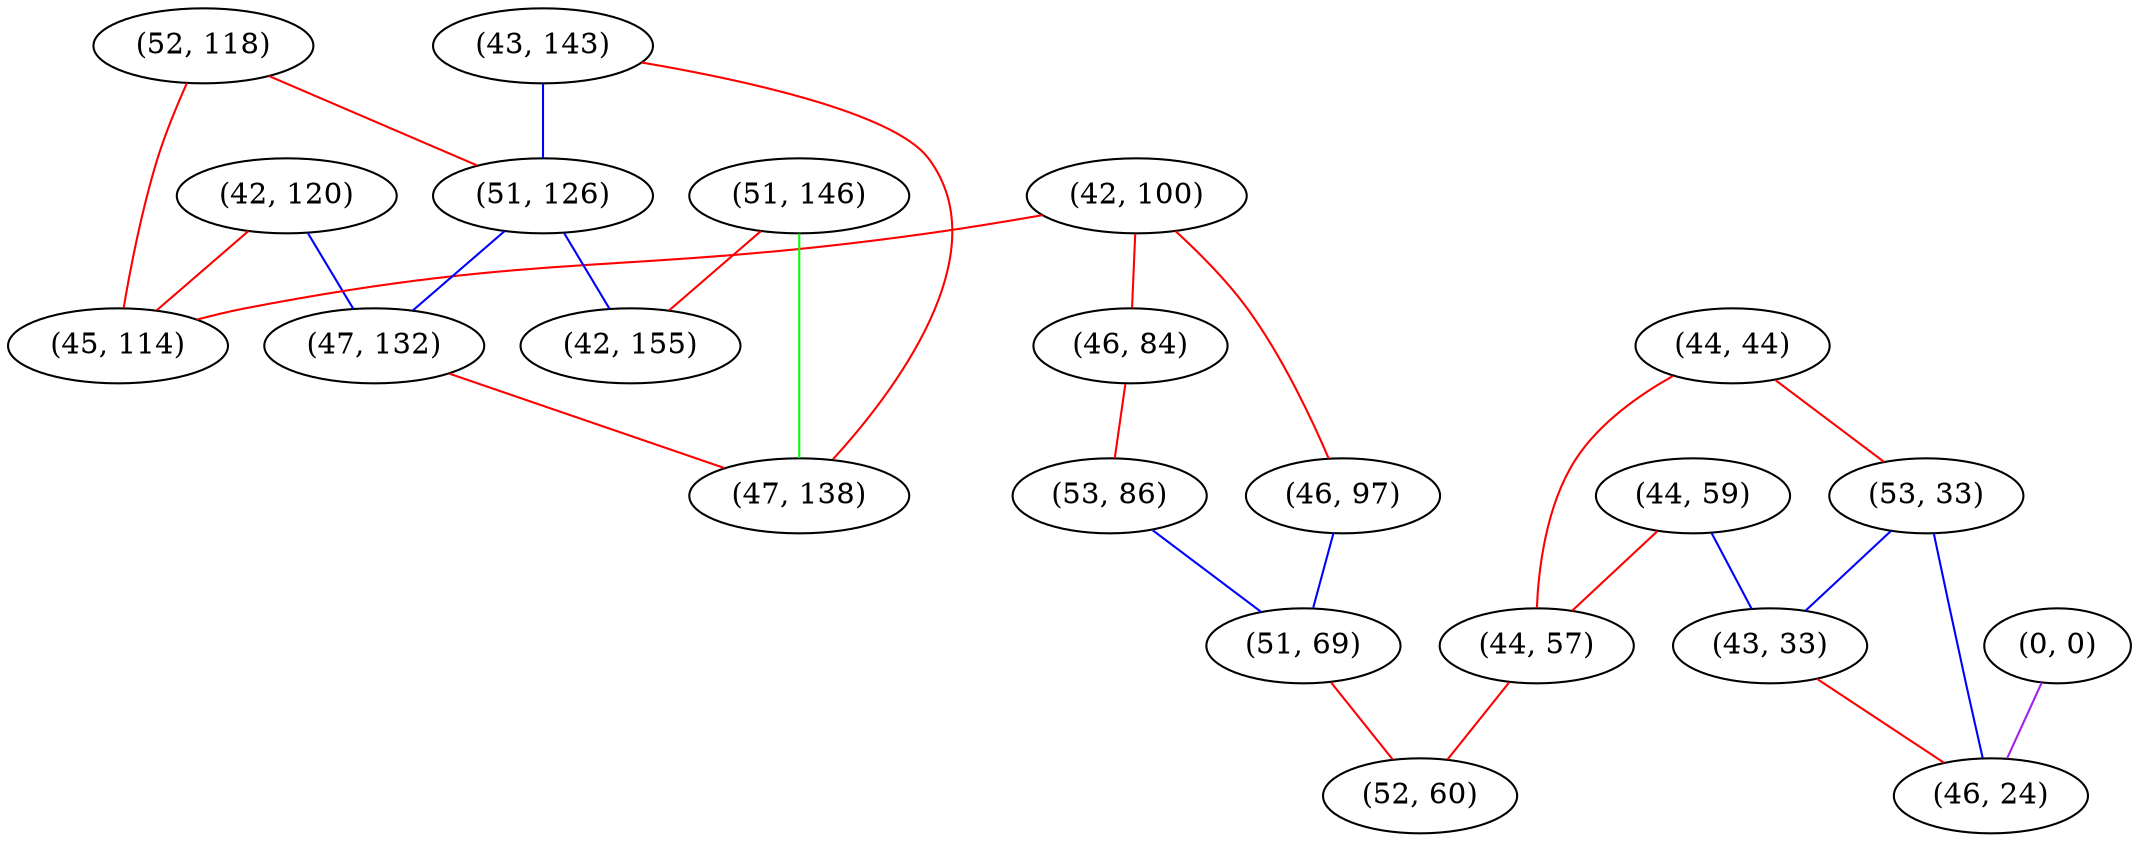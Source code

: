 graph "" {
"(52, 118)";
"(44, 59)";
"(44, 44)";
"(42, 120)";
"(43, 143)";
"(42, 100)";
"(53, 33)";
"(46, 97)";
"(43, 33)";
"(45, 114)";
"(46, 84)";
"(51, 126)";
"(51, 146)";
"(0, 0)";
"(53, 86)";
"(44, 57)";
"(51, 69)";
"(42, 155)";
"(47, 132)";
"(46, 24)";
"(47, 138)";
"(52, 60)";
"(52, 118)" -- "(45, 114)"  [color=red, key=0, weight=1];
"(52, 118)" -- "(51, 126)"  [color=red, key=0, weight=1];
"(44, 59)" -- "(43, 33)"  [color=blue, key=0, weight=3];
"(44, 59)" -- "(44, 57)"  [color=red, key=0, weight=1];
"(44, 44)" -- "(53, 33)"  [color=red, key=0, weight=1];
"(44, 44)" -- "(44, 57)"  [color=red, key=0, weight=1];
"(42, 120)" -- "(47, 132)"  [color=blue, key=0, weight=3];
"(42, 120)" -- "(45, 114)"  [color=red, key=0, weight=1];
"(43, 143)" -- "(51, 126)"  [color=blue, key=0, weight=3];
"(43, 143)" -- "(47, 138)"  [color=red, key=0, weight=1];
"(42, 100)" -- "(46, 84)"  [color=red, key=0, weight=1];
"(42, 100)" -- "(46, 97)"  [color=red, key=0, weight=1];
"(42, 100)" -- "(45, 114)"  [color=red, key=0, weight=1];
"(53, 33)" -- "(43, 33)"  [color=blue, key=0, weight=3];
"(53, 33)" -- "(46, 24)"  [color=blue, key=0, weight=3];
"(46, 97)" -- "(51, 69)"  [color=blue, key=0, weight=3];
"(43, 33)" -- "(46, 24)"  [color=red, key=0, weight=1];
"(46, 84)" -- "(53, 86)"  [color=red, key=0, weight=1];
"(51, 126)" -- "(47, 132)"  [color=blue, key=0, weight=3];
"(51, 126)" -- "(42, 155)"  [color=blue, key=0, weight=3];
"(51, 146)" -- "(42, 155)"  [color=red, key=0, weight=1];
"(51, 146)" -- "(47, 138)"  [color=green, key=0, weight=2];
"(0, 0)" -- "(46, 24)"  [color=purple, key=0, weight=4];
"(53, 86)" -- "(51, 69)"  [color=blue, key=0, weight=3];
"(44, 57)" -- "(52, 60)"  [color=red, key=0, weight=1];
"(51, 69)" -- "(52, 60)"  [color=red, key=0, weight=1];
"(47, 132)" -- "(47, 138)"  [color=red, key=0, weight=1];
}
